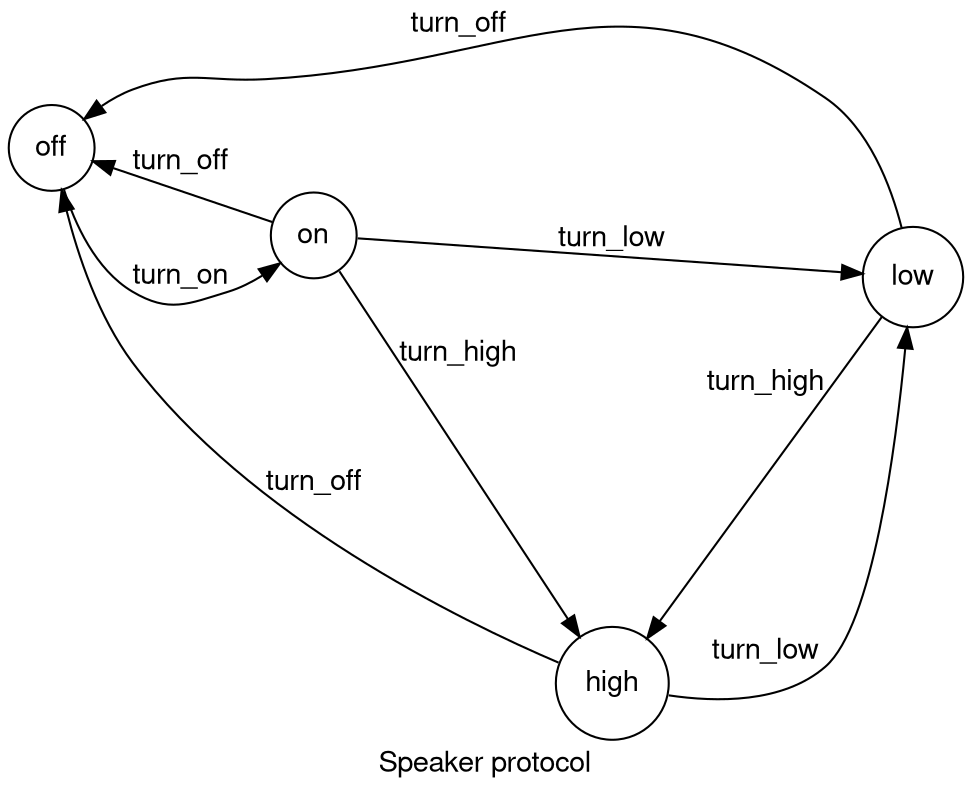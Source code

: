 digraph Speakerprotocol {
	label="Speaker protocol";
	fontname="Helvetica,Arial,sans-serif";
	node [fontname="Helvetica,Arial,sans-serif"];
	edge [fontname="Helvetica,Arial,sans-serif"];
	rankdir=LR;
	nodesep=1.5;
	node [shape=circle,size=5];
	off -> on [label="turn_on"];
	on -> off [label="turn_off"];
	low -> off [label="turn_off"];
	high -> off [label="turn_off"];
	on -> low [label="turn_low"];
	high -> low [label="turn_low"];
	on -> high [label="turn_high"];
	low -> high [label="turn_high"];
}

